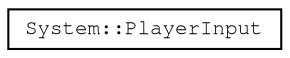 digraph "Graphical Class Hierarchy"
{
 // LATEX_PDF_SIZE
  edge [fontname="FreeMono",fontsize="10",labelfontname="FreeMono",labelfontsize="10"];
  node [fontname="FreeMono",fontsize="10",shape=record];
  rankdir="LR";
  Node0 [label="System::PlayerInput",height=0.2,width=0.4,color="black", fillcolor="white", style="filled",URL="$class_system_1_1_player_input.html",tooltip=" "];
}
